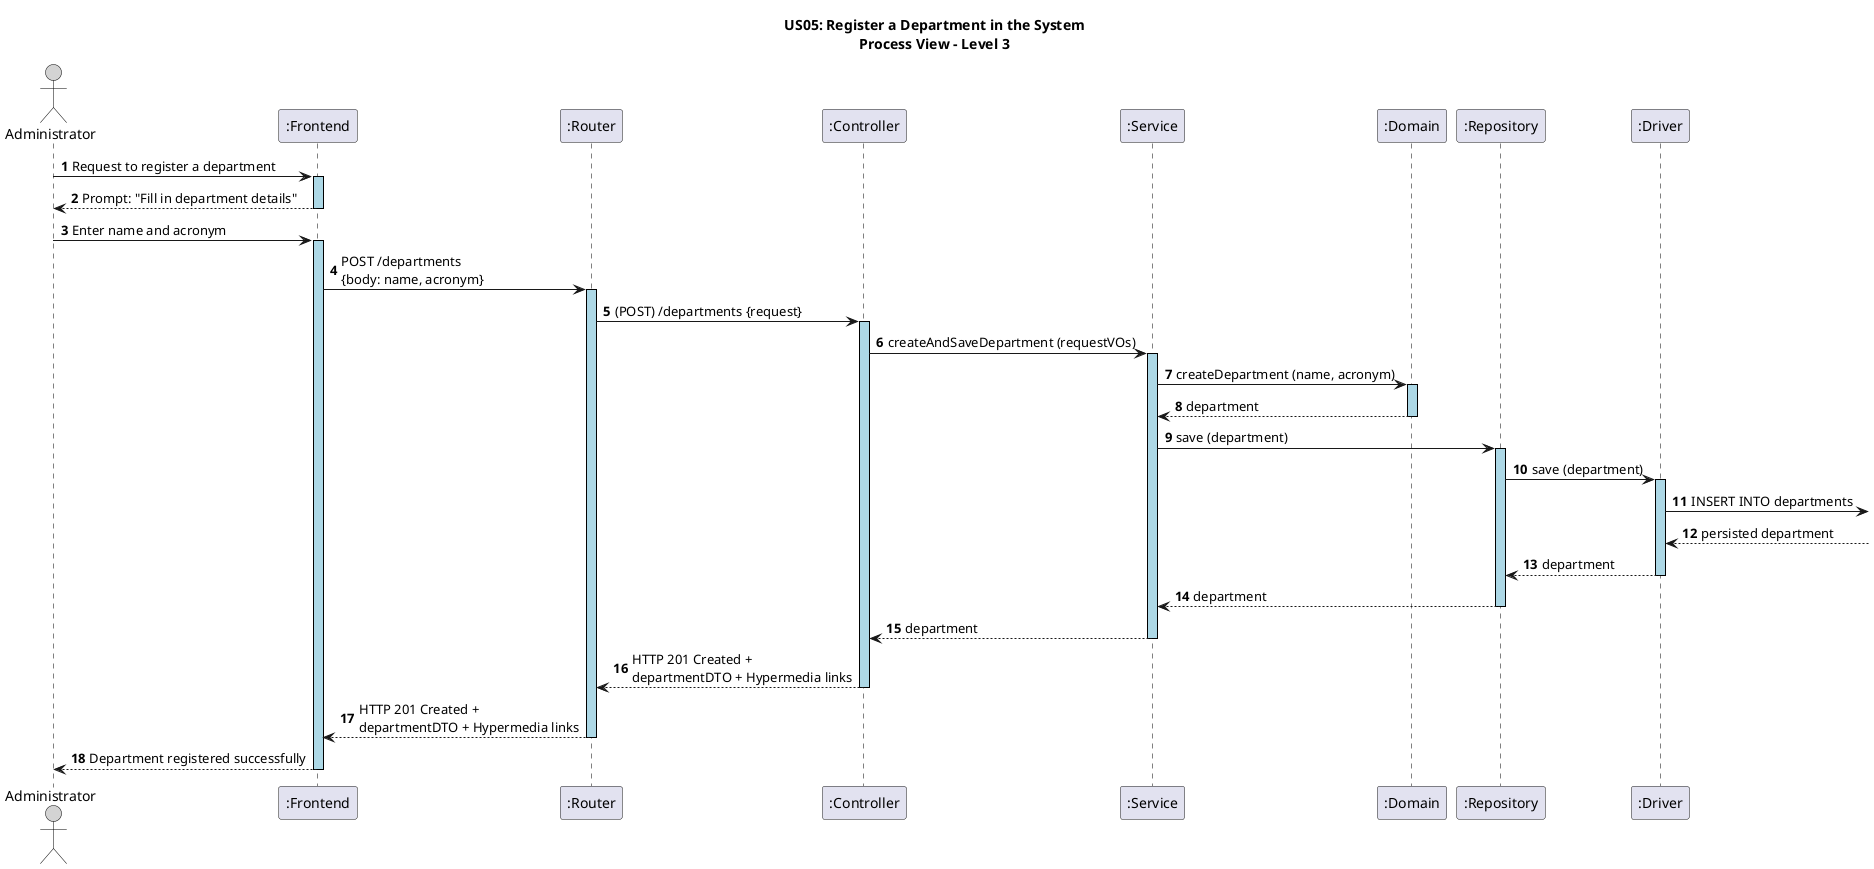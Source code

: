 @startuml
autonumber

skinparam sequence {
    LifelineBorderColor black
    LifelineBackgroundColor LightBlue
    ActorBorderColor black
    ActorBackgroundColor LightGray
    GroupBorderColor #cccccc
    GroupBackgroundColor #f2f2f2
}

title US05: Register a Department in the System\nProcess View – Level 3

actor ADM as "Administrator"
participant ":Frontend" as FE
participant ":Router" as RT
participant ":Controller" as CT
participant ":Service" as SE
participant ":Domain" as DM
participant ":Repository" as RE
participant ":Driver" as DV


ADM -> FE ++: Request to register a department
FE --> ADM --: Prompt: "Fill in department details"
ADM -> FE ++: Enter name and acronym
FE -> RT ++: POST /departments \n{body: name, acronym}
RT -> CT ++: (POST) /departments {request}


CT -> SE ++: createAndSaveDepartment (requestVOs)


SE -> DM ++: createDepartment (name, acronym)
DM --> SE --: department



SE -> RE ++: save (department)
RE -> DV++: save (department)
DV ->: INSERT INTO departments
DV <--: persisted department
DV --> RE -- : department
RE --> SE --: department


SE --> CT --: department


CT --> RT --: HTTP 201 Created + \ndepartmentDTO + Hypermedia links
RT --> FE --: HTTP 201 Created + \ndepartmentDTO + Hypermedia links
FE --> ADM --: Department registered successfully


@enduml
